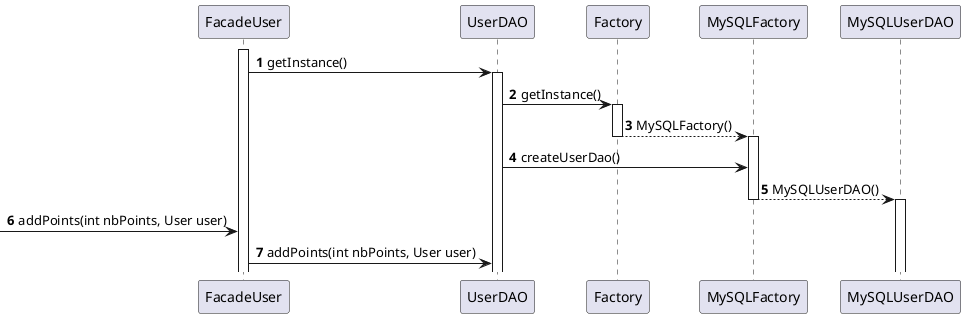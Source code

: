 @startuml
autonumber




activate FacadeUser
FacadeUser -> UserDAO : getInstance()
activate UserDAO
UserDAO -> Factory : getInstance()

activate Factory
Factory --> MySQLFactory : MySQLFactory()
deactivate Factory
activate MySQLFactory
UserDAO -> MySQLFactory : createUserDao()

MySQLFactory --> MySQLUserDAO : MySQLUserDAO()
deactivate MySQLFactory
activate MySQLUserDAO
deactivate MySQLUserDAO



 -> FacadeUser : addPoints(int nbPoints, User user)
FacadeUser -> UserDAO : addPoints(int nbPoints, User user)
@enduml